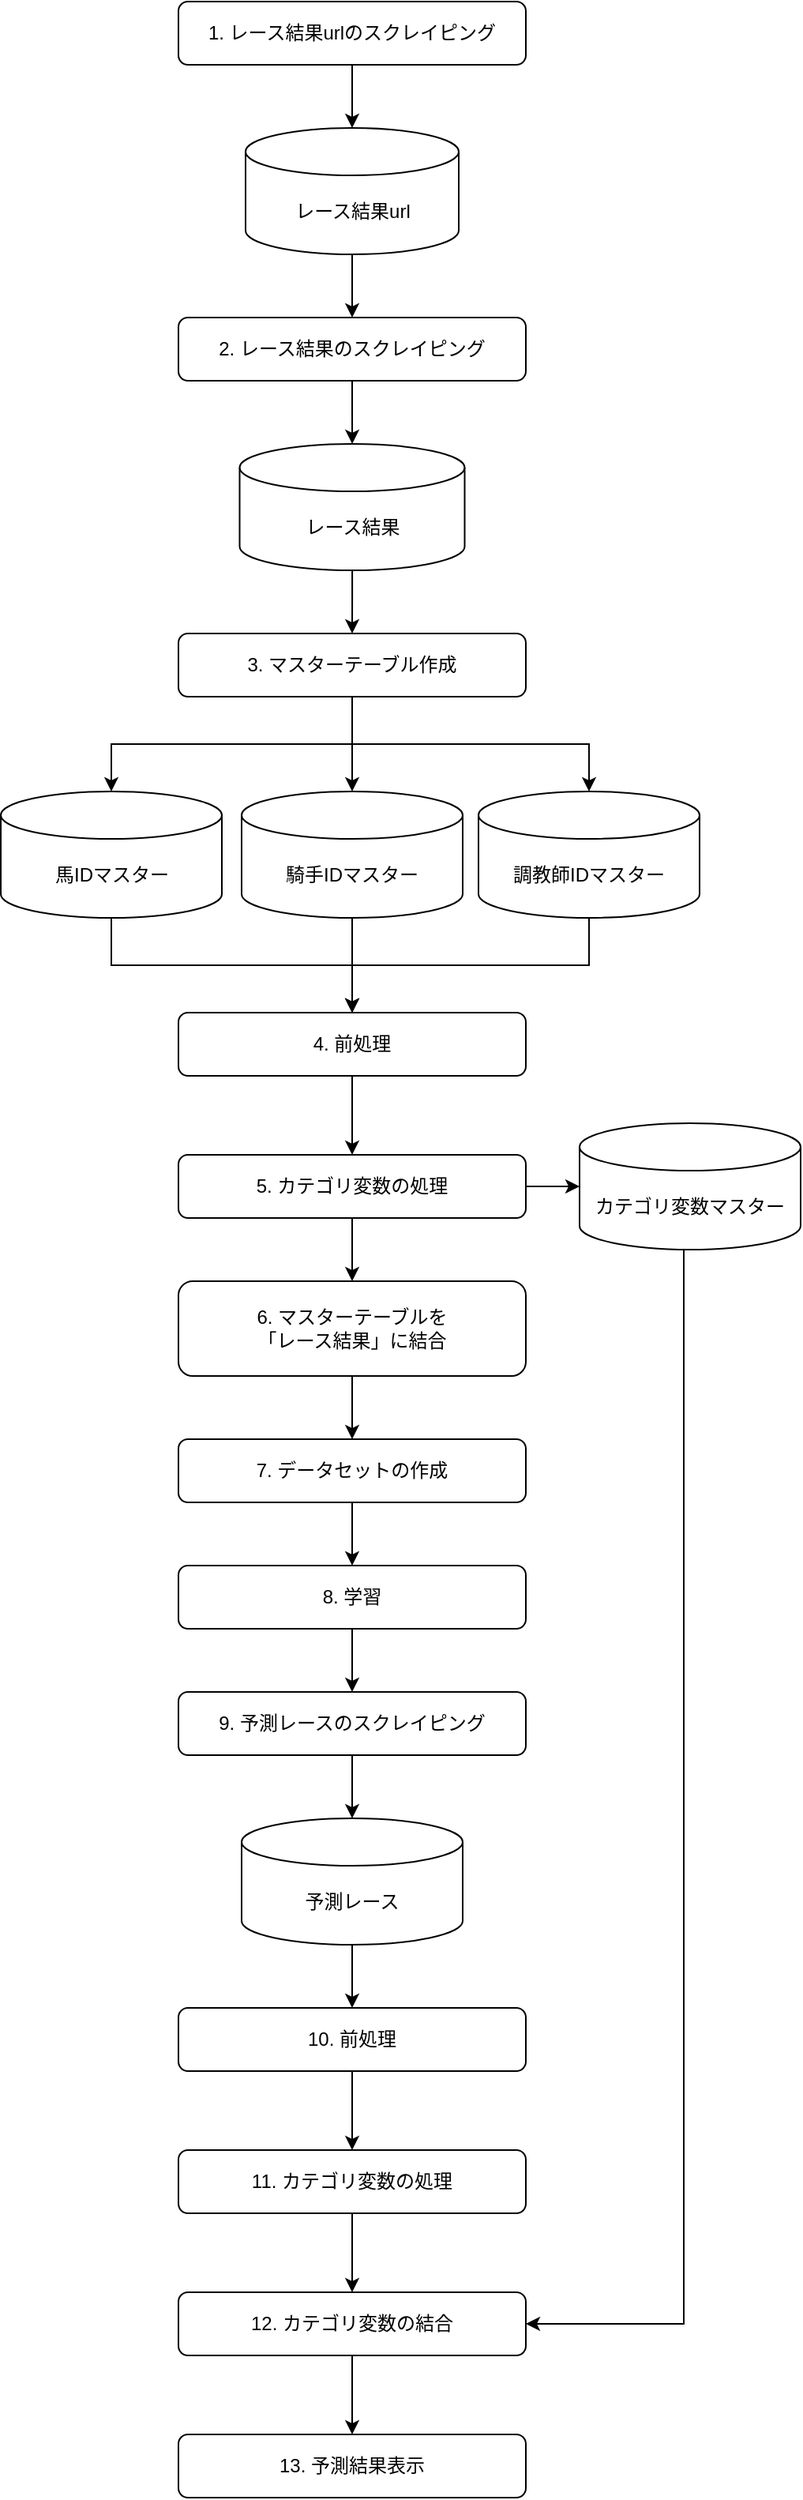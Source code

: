 <mxfile version="20.7.4" type="device"><diagram id="C5RBs43oDa-KdzZeNtuy" name="Page-1"><mxGraphModel dx="2245" dy="827" grid="1" gridSize="10" guides="1" tooltips="1" connect="1" arrows="1" fold="1" page="1" pageScale="1" pageWidth="827" pageHeight="1169" math="0" shadow="0"><root><mxCell id="WIyWlLk6GJQsqaUBKTNV-0"/><mxCell id="WIyWlLk6GJQsqaUBKTNV-1" parent="WIyWlLk6GJQsqaUBKTNV-0"/><mxCell id="4zb9UWRIug2phDlNXtw1-11" style="edgeStyle=orthogonalEdgeStyle;rounded=0;orthogonalLoop=1;jettySize=auto;html=1;" parent="WIyWlLk6GJQsqaUBKTNV-1" source="WIyWlLk6GJQsqaUBKTNV-3" target="4zb9UWRIug2phDlNXtw1-4" edge="1"><mxGeometry relative="1" as="geometry"/></mxCell><mxCell id="WIyWlLk6GJQsqaUBKTNV-3" value="1. レース結果urlのスクレイピング" style="rounded=1;whiteSpace=wrap;html=1;fontSize=12;glass=0;strokeWidth=1;shadow=0;" parent="WIyWlLk6GJQsqaUBKTNV-1" vertex="1"><mxGeometry x="-160" y="40" width="220" height="40" as="geometry"/></mxCell><mxCell id="4zb9UWRIug2phDlNXtw1-21" style="edgeStyle=orthogonalEdgeStyle;rounded=0;orthogonalLoop=1;jettySize=auto;html=1;entryX=0.5;entryY=0;entryDx=0;entryDy=0;entryPerimeter=0;" parent="WIyWlLk6GJQsqaUBKTNV-1" source="4zb9UWRIug2phDlNXtw1-0" target="4zb9UWRIug2phDlNXtw1-3" edge="1"><mxGeometry relative="1" as="geometry"/></mxCell><mxCell id="4zb9UWRIug2phDlNXtw1-23" style="edgeStyle=orthogonalEdgeStyle;rounded=0;orthogonalLoop=1;jettySize=auto;html=1;entryX=0.5;entryY=0;entryDx=0;entryDy=0;entryPerimeter=0;" parent="WIyWlLk6GJQsqaUBKTNV-1" source="4zb9UWRIug2phDlNXtw1-0" target="4zb9UWRIug2phDlNXtw1-16" edge="1"><mxGeometry relative="1" as="geometry"/></mxCell><mxCell id="4zb9UWRIug2phDlNXtw1-24" style="edgeStyle=orthogonalEdgeStyle;rounded=0;orthogonalLoop=1;jettySize=auto;html=1;" parent="WIyWlLk6GJQsqaUBKTNV-1" source="4zb9UWRIug2phDlNXtw1-0" target="4zb9UWRIug2phDlNXtw1-17" edge="1"><mxGeometry relative="1" as="geometry"/></mxCell><mxCell id="4zb9UWRIug2phDlNXtw1-0" value="3. マスターテーブル作成" style="rounded=1;whiteSpace=wrap;html=1;fontSize=12;glass=0;strokeWidth=1;shadow=0;" parent="WIyWlLk6GJQsqaUBKTNV-1" vertex="1"><mxGeometry x="-160" y="440" width="220" height="40" as="geometry"/></mxCell><mxCell id="4zb9UWRIug2phDlNXtw1-10" style="edgeStyle=orthogonalEdgeStyle;rounded=0;orthogonalLoop=1;jettySize=auto;html=1;" parent="WIyWlLk6GJQsqaUBKTNV-1" source="4zb9UWRIug2phDlNXtw1-2" target="4zb9UWRIug2phDlNXtw1-0" edge="1"><mxGeometry relative="1" as="geometry"/></mxCell><mxCell id="4zb9UWRIug2phDlNXtw1-2" value="レース結果" style="shape=cylinder3;whiteSpace=wrap;html=1;boundedLbl=1;backgroundOutline=1;size=15;" parent="WIyWlLk6GJQsqaUBKTNV-1" vertex="1"><mxGeometry x="-121.25" y="320" width="142.5" height="80" as="geometry"/></mxCell><mxCell id="4zb9UWRIug2phDlNXtw1-26" style="edgeStyle=orthogonalEdgeStyle;rounded=0;orthogonalLoop=1;jettySize=auto;html=1;entryX=0.5;entryY=0;entryDx=0;entryDy=0;" parent="WIyWlLk6GJQsqaUBKTNV-1" source="4zb9UWRIug2phDlNXtw1-3" target="4zb9UWRIug2phDlNXtw1-25" edge="1"><mxGeometry relative="1" as="geometry"/></mxCell><mxCell id="4zb9UWRIug2phDlNXtw1-3" value="馬IDマスター" style="shape=cylinder3;whiteSpace=wrap;html=1;boundedLbl=1;backgroundOutline=1;size=15;" parent="WIyWlLk6GJQsqaUBKTNV-1" vertex="1"><mxGeometry x="-272.5" y="540" width="140" height="80" as="geometry"/></mxCell><mxCell id="4zb9UWRIug2phDlNXtw1-12" style="edgeStyle=orthogonalEdgeStyle;rounded=0;orthogonalLoop=1;jettySize=auto;html=1;entryX=0.5;entryY=0;entryDx=0;entryDy=0;" parent="WIyWlLk6GJQsqaUBKTNV-1" source="4zb9UWRIug2phDlNXtw1-4" target="4zb9UWRIug2phDlNXtw1-7" edge="1"><mxGeometry relative="1" as="geometry"/></mxCell><mxCell id="4zb9UWRIug2phDlNXtw1-4" value="レース結果url" style="shape=cylinder3;whiteSpace=wrap;html=1;boundedLbl=1;backgroundOutline=1;size=15;" parent="WIyWlLk6GJQsqaUBKTNV-1" vertex="1"><mxGeometry x="-117.5" y="120" width="135" height="80" as="geometry"/></mxCell><mxCell id="4zb9UWRIug2phDlNXtw1-13" style="edgeStyle=orthogonalEdgeStyle;rounded=0;orthogonalLoop=1;jettySize=auto;html=1;" parent="WIyWlLk6GJQsqaUBKTNV-1" source="4zb9UWRIug2phDlNXtw1-7" target="4zb9UWRIug2phDlNXtw1-2" edge="1"><mxGeometry relative="1" as="geometry"/></mxCell><mxCell id="4zb9UWRIug2phDlNXtw1-7" value="2. レース結果のスクレイピング" style="rounded=1;whiteSpace=wrap;html=1;fontSize=12;glass=0;strokeWidth=1;shadow=0;" parent="WIyWlLk6GJQsqaUBKTNV-1" vertex="1"><mxGeometry x="-160" y="240" width="220" height="40" as="geometry"/></mxCell><mxCell id="4zb9UWRIug2phDlNXtw1-27" style="edgeStyle=orthogonalEdgeStyle;rounded=0;orthogonalLoop=1;jettySize=auto;html=1;entryX=0.5;entryY=0;entryDx=0;entryDy=0;" parent="WIyWlLk6GJQsqaUBKTNV-1" source="4zb9UWRIug2phDlNXtw1-16" target="4zb9UWRIug2phDlNXtw1-25" edge="1"><mxGeometry relative="1" as="geometry"/></mxCell><mxCell id="4zb9UWRIug2phDlNXtw1-16" value="騎手IDマスター" style="shape=cylinder3;whiteSpace=wrap;html=1;boundedLbl=1;backgroundOutline=1;size=15;" parent="WIyWlLk6GJQsqaUBKTNV-1" vertex="1"><mxGeometry x="-120" y="540" width="140" height="80" as="geometry"/></mxCell><mxCell id="4zb9UWRIug2phDlNXtw1-28" style="edgeStyle=orthogonalEdgeStyle;rounded=0;orthogonalLoop=1;jettySize=auto;html=1;entryX=0.5;entryY=0;entryDx=0;entryDy=0;" parent="WIyWlLk6GJQsqaUBKTNV-1" source="4zb9UWRIug2phDlNXtw1-17" target="4zb9UWRIug2phDlNXtw1-25" edge="1"><mxGeometry relative="1" as="geometry"/></mxCell><mxCell id="4zb9UWRIug2phDlNXtw1-17" value="調教師IDマスター" style="shape=cylinder3;whiteSpace=wrap;html=1;boundedLbl=1;backgroundOutline=1;size=15;" parent="WIyWlLk6GJQsqaUBKTNV-1" vertex="1"><mxGeometry x="30" y="540" width="140" height="80" as="geometry"/></mxCell><mxCell id="4zb9UWRIug2phDlNXtw1-30" style="edgeStyle=orthogonalEdgeStyle;rounded=0;orthogonalLoop=1;jettySize=auto;html=1;" parent="WIyWlLk6GJQsqaUBKTNV-1" source="4zb9UWRIug2phDlNXtw1-25" target="4zb9UWRIug2phDlNXtw1-29" edge="1"><mxGeometry relative="1" as="geometry"/></mxCell><mxCell id="4zb9UWRIug2phDlNXtw1-25" value="4. 前処理" style="rounded=1;whiteSpace=wrap;html=1;fontSize=12;glass=0;strokeWidth=1;shadow=0;" parent="WIyWlLk6GJQsqaUBKTNV-1" vertex="1"><mxGeometry x="-160" y="680" width="220" height="40" as="geometry"/></mxCell><mxCell id="4zb9UWRIug2phDlNXtw1-34" style="edgeStyle=orthogonalEdgeStyle;rounded=0;orthogonalLoop=1;jettySize=auto;html=1;entryX=0;entryY=0.5;entryDx=0;entryDy=0;entryPerimeter=0;" parent="WIyWlLk6GJQsqaUBKTNV-1" source="4zb9UWRIug2phDlNXtw1-29" target="4zb9UWRIug2phDlNXtw1-33" edge="1"><mxGeometry relative="1" as="geometry"/></mxCell><mxCell id="4zb9UWRIug2phDlNXtw1-35" style="edgeStyle=orthogonalEdgeStyle;rounded=0;orthogonalLoop=1;jettySize=auto;html=1;entryX=0.5;entryY=0;entryDx=0;entryDy=0;" parent="WIyWlLk6GJQsqaUBKTNV-1" source="4zb9UWRIug2phDlNXtw1-29" target="4zb9UWRIug2phDlNXtw1-31" edge="1"><mxGeometry relative="1" as="geometry"/></mxCell><mxCell id="4zb9UWRIug2phDlNXtw1-29" value="5. カテゴリ変数の処理" style="rounded=1;whiteSpace=wrap;html=1;fontSize=12;glass=0;strokeWidth=1;shadow=0;" parent="WIyWlLk6GJQsqaUBKTNV-1" vertex="1"><mxGeometry x="-160" y="770" width="220" height="40" as="geometry"/></mxCell><mxCell id="4zb9UWRIug2phDlNXtw1-38" style="edgeStyle=orthogonalEdgeStyle;rounded=0;orthogonalLoop=1;jettySize=auto;html=1;" parent="WIyWlLk6GJQsqaUBKTNV-1" source="4zb9UWRIug2phDlNXtw1-31" target="4zb9UWRIug2phDlNXtw1-36" edge="1"><mxGeometry relative="1" as="geometry"/></mxCell><mxCell id="4zb9UWRIug2phDlNXtw1-31" value="6. マスターテーブルを&lt;br&gt;「レース結果」に結合" style="rounded=1;whiteSpace=wrap;html=1;fontSize=12;glass=0;strokeWidth=1;shadow=0;" parent="WIyWlLk6GJQsqaUBKTNV-1" vertex="1"><mxGeometry x="-160" y="850" width="220" height="60" as="geometry"/></mxCell><mxCell id="4zb9UWRIug2phDlNXtw1-49" style="edgeStyle=orthogonalEdgeStyle;rounded=0;orthogonalLoop=1;jettySize=auto;html=1;entryX=1;entryY=0.5;entryDx=0;entryDy=0;" parent="WIyWlLk6GJQsqaUBKTNV-1" source="4zb9UWRIug2phDlNXtw1-33" target="4zb9UWRIug2phDlNXtw1-50" edge="1"><mxGeometry relative="1" as="geometry"><Array as="points"><mxPoint x="160" y="1510"/></Array></mxGeometry></mxCell><mxCell id="4zb9UWRIug2phDlNXtw1-33" value="カテゴリ変数マスター" style="shape=cylinder3;whiteSpace=wrap;html=1;boundedLbl=1;backgroundOutline=1;size=15;" parent="WIyWlLk6GJQsqaUBKTNV-1" vertex="1"><mxGeometry x="94" y="750" width="140" height="80" as="geometry"/></mxCell><mxCell id="4zb9UWRIug2phDlNXtw1-40" style="edgeStyle=orthogonalEdgeStyle;rounded=0;orthogonalLoop=1;jettySize=auto;html=1;entryX=0.5;entryY=0;entryDx=0;entryDy=0;" parent="WIyWlLk6GJQsqaUBKTNV-1" source="4zb9UWRIug2phDlNXtw1-36" target="4zb9UWRIug2phDlNXtw1-39" edge="1"><mxGeometry relative="1" as="geometry"/></mxCell><mxCell id="4zb9UWRIug2phDlNXtw1-36" value="7. データセットの作成" style="rounded=1;whiteSpace=wrap;html=1;fontSize=12;glass=0;strokeWidth=1;shadow=0;" parent="WIyWlLk6GJQsqaUBKTNV-1" vertex="1"><mxGeometry x="-160" y="950" width="220" height="40" as="geometry"/></mxCell><mxCell id="4zb9UWRIug2phDlNXtw1-42" style="edgeStyle=orthogonalEdgeStyle;rounded=0;orthogonalLoop=1;jettySize=auto;html=1;entryX=0.5;entryY=0;entryDx=0;entryDy=0;" parent="WIyWlLk6GJQsqaUBKTNV-1" source="4zb9UWRIug2phDlNXtw1-39" target="4zb9UWRIug2phDlNXtw1-41" edge="1"><mxGeometry relative="1" as="geometry"/></mxCell><mxCell id="4zb9UWRIug2phDlNXtw1-39" value="8. 学習" style="rounded=1;whiteSpace=wrap;html=1;fontSize=12;glass=0;strokeWidth=1;shadow=0;" parent="WIyWlLk6GJQsqaUBKTNV-1" vertex="1"><mxGeometry x="-160" y="1030" width="220" height="40" as="geometry"/></mxCell><mxCell id="4zb9UWRIug2phDlNXtw1-44" style="edgeStyle=orthogonalEdgeStyle;rounded=0;orthogonalLoop=1;jettySize=auto;html=1;entryX=0.5;entryY=0;entryDx=0;entryDy=0;entryPerimeter=0;" parent="WIyWlLk6GJQsqaUBKTNV-1" source="4zb9UWRIug2phDlNXtw1-41" target="4zb9UWRIug2phDlNXtw1-43" edge="1"><mxGeometry relative="1" as="geometry"/></mxCell><mxCell id="4zb9UWRIug2phDlNXtw1-41" value="9. 予測レースのスクレイピング" style="rounded=1;whiteSpace=wrap;html=1;fontSize=12;glass=0;strokeWidth=1;shadow=0;" parent="WIyWlLk6GJQsqaUBKTNV-1" vertex="1"><mxGeometry x="-160" y="1110" width="220" height="40" as="geometry"/></mxCell><mxCell id="4zb9UWRIug2phDlNXtw1-46" style="edgeStyle=orthogonalEdgeStyle;rounded=0;orthogonalLoop=1;jettySize=auto;html=1;entryX=0.5;entryY=0;entryDx=0;entryDy=0;" parent="WIyWlLk6GJQsqaUBKTNV-1" source="4zb9UWRIug2phDlNXtw1-43" target="4zb9UWRIug2phDlNXtw1-45" edge="1"><mxGeometry relative="1" as="geometry"/></mxCell><mxCell id="4zb9UWRIug2phDlNXtw1-43" value="予測レース" style="shape=cylinder3;whiteSpace=wrap;html=1;boundedLbl=1;backgroundOutline=1;size=15;" parent="WIyWlLk6GJQsqaUBKTNV-1" vertex="1"><mxGeometry x="-120" y="1190" width="140" height="80" as="geometry"/></mxCell><mxCell id="4zb9UWRIug2phDlNXtw1-48" style="edgeStyle=orthogonalEdgeStyle;rounded=0;orthogonalLoop=1;jettySize=auto;html=1;entryX=0.5;entryY=0;entryDx=0;entryDy=0;" parent="WIyWlLk6GJQsqaUBKTNV-1" source="4zb9UWRIug2phDlNXtw1-45" target="4zb9UWRIug2phDlNXtw1-47" edge="1"><mxGeometry relative="1" as="geometry"/></mxCell><mxCell id="4zb9UWRIug2phDlNXtw1-45" value="10. 前処理" style="rounded=1;whiteSpace=wrap;html=1;fontSize=12;glass=0;strokeWidth=1;shadow=0;" parent="WIyWlLk6GJQsqaUBKTNV-1" vertex="1"><mxGeometry x="-160" y="1310" width="220" height="40" as="geometry"/></mxCell><mxCell id="4zb9UWRIug2phDlNXtw1-51" style="edgeStyle=orthogonalEdgeStyle;rounded=0;orthogonalLoop=1;jettySize=auto;html=1;" parent="WIyWlLk6GJQsqaUBKTNV-1" source="4zb9UWRIug2phDlNXtw1-47" target="4zb9UWRIug2phDlNXtw1-50" edge="1"><mxGeometry relative="1" as="geometry"/></mxCell><mxCell id="4zb9UWRIug2phDlNXtw1-47" value="11. カテゴリ変数の処理" style="rounded=1;whiteSpace=wrap;html=1;fontSize=12;glass=0;strokeWidth=1;shadow=0;" parent="WIyWlLk6GJQsqaUBKTNV-1" vertex="1"><mxGeometry x="-160" y="1400" width="220" height="40" as="geometry"/></mxCell><mxCell id="4zb9UWRIug2phDlNXtw1-53" style="edgeStyle=orthogonalEdgeStyle;rounded=0;orthogonalLoop=1;jettySize=auto;html=1;entryX=0.5;entryY=0;entryDx=0;entryDy=0;" parent="WIyWlLk6GJQsqaUBKTNV-1" source="4zb9UWRIug2phDlNXtw1-50" target="4zb9UWRIug2phDlNXtw1-52" edge="1"><mxGeometry relative="1" as="geometry"/></mxCell><mxCell id="4zb9UWRIug2phDlNXtw1-50" value="12. カテゴリ変数の結合" style="rounded=1;whiteSpace=wrap;html=1;fontSize=12;glass=0;strokeWidth=1;shadow=0;" parent="WIyWlLk6GJQsqaUBKTNV-1" vertex="1"><mxGeometry x="-160" y="1490" width="220" height="40" as="geometry"/></mxCell><mxCell id="4zb9UWRIug2phDlNXtw1-52" value="13. 予測結果表示" style="rounded=1;whiteSpace=wrap;html=1;fontSize=12;glass=0;strokeWidth=1;shadow=0;" parent="WIyWlLk6GJQsqaUBKTNV-1" vertex="1"><mxGeometry x="-160" y="1580" width="220" height="40" as="geometry"/></mxCell></root></mxGraphModel></diagram></mxfile>